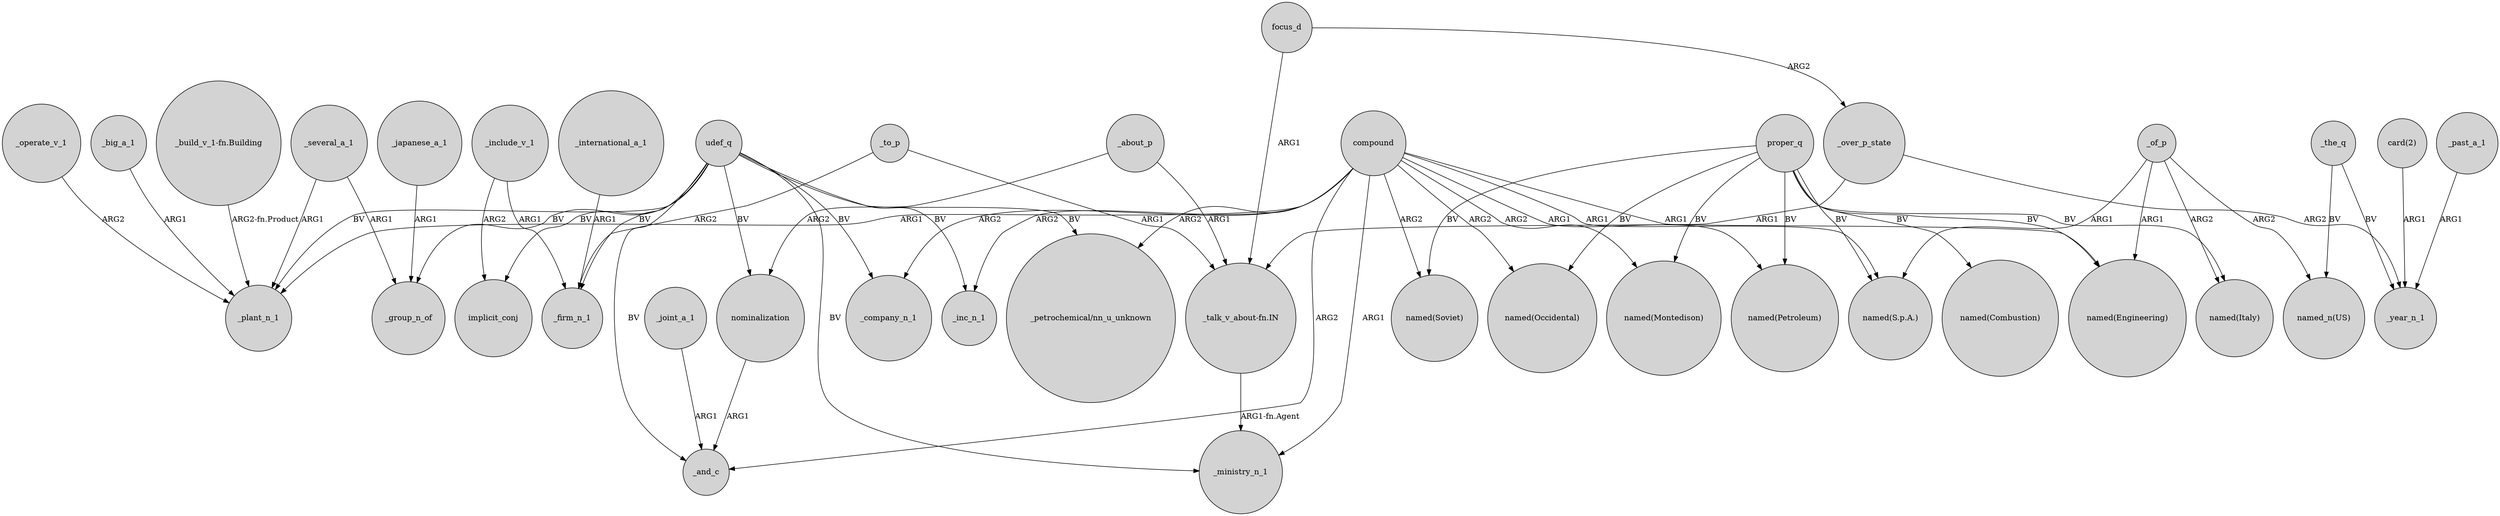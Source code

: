 digraph {
	node [shape=circle style=filled]
	"_build_v_1-fn.Building" -> _plant_n_1 [label="ARG2-fn.Product"]
	proper_q -> "named(Petroleum)" [label=BV]
	proper_q -> "named(Combustion)" [label=BV]
	_about_p -> "_talk_v_about-fn.IN" [label=ARG1]
	proper_q -> "named(Engineering)" [label=BV]
	udef_q -> _inc_n_1 [label=BV]
	_of_p -> "named_n(US)" [label=ARG2]
	_over_p_state -> "_talk_v_about-fn.IN" [label=ARG1]
	proper_q -> "named(Occidental)" [label=BV]
	focus_d -> _over_p_state [label=ARG2]
	nominalization -> _and_c [label=ARG1]
	_about_p -> nominalization [label=ARG2]
	compound -> _company_n_1 [label=ARG2]
	udef_q -> _ministry_n_1 [label=BV]
	_to_p -> "_talk_v_about-fn.IN" [label=ARG1]
	_of_p -> "named(Engineering)" [label=ARG1]
	udef_q -> _firm_n_1 [label=BV]
	compound -> "named(Occidental)" [label=ARG2]
	_japanese_a_1 -> _group_n_of [label=ARG1]
	compound -> "named(Montedison)" [label=ARG2]
	_include_v_1 -> implicit_conj [label=ARG2]
	compound -> "named(S.p.A.)" [label=ARG1]
	focus_d -> "_talk_v_about-fn.IN" [label=ARG1]
	proper_q -> "named(Soviet)" [label=BV]
	_to_p -> _firm_n_1 [label=ARG2]
	udef_q -> implicit_conj [label=BV]
	proper_q -> "named(Montedison)" [label=BV]
	compound -> _plant_n_1 [label=ARG1]
	_the_q -> "named_n(US)" [label=BV]
	_past_a_1 -> _year_n_1 [label=ARG1]
	_several_a_1 -> _plant_n_1 [label=ARG1]
	udef_q -> "_petrochemical/nn_u_unknown" [label=BV]
	_international_a_1 -> _firm_n_1 [label=ARG1]
	_over_p_state -> _year_n_1 [label=ARG2]
	compound -> _and_c [label=ARG2]
	"card(2)" -> _year_n_1 [label=ARG1]
	_include_v_1 -> _firm_n_1 [label=ARG1]
	compound -> "_petrochemical/nn_u_unknown" [label=ARG2]
	"_talk_v_about-fn.IN" -> _ministry_n_1 [label="ARG1-fn.Agent"]
	compound -> "named(Engineering)" [label=ARG1]
	udef_q -> _plant_n_1 [label=BV]
	compound -> "named(Soviet)" [label=ARG2]
	_several_a_1 -> _group_n_of [label=ARG1]
	_operate_v_1 -> _plant_n_1 [label=ARG2]
	udef_q -> nominalization [label=BV]
	_the_q -> _year_n_1 [label=BV]
	compound -> "named(Petroleum)" [label=ARG1]
	_of_p -> "named(S.p.A.)" [label=ARG1]
	compound -> _ministry_n_1 [label=ARG1]
	proper_q -> "named(S.p.A.)" [label=BV]
	_big_a_1 -> _plant_n_1 [label=ARG1]
	_of_p -> "named(Italy)" [label=ARG2]
	udef_q -> _and_c [label=BV]
	_joint_a_1 -> _and_c [label=ARG1]
	compound -> _inc_n_1 [label=ARG2]
	udef_q -> _group_n_of [label=BV]
	udef_q -> _company_n_1 [label=BV]
	proper_q -> "named(Italy)" [label=BV]
}
